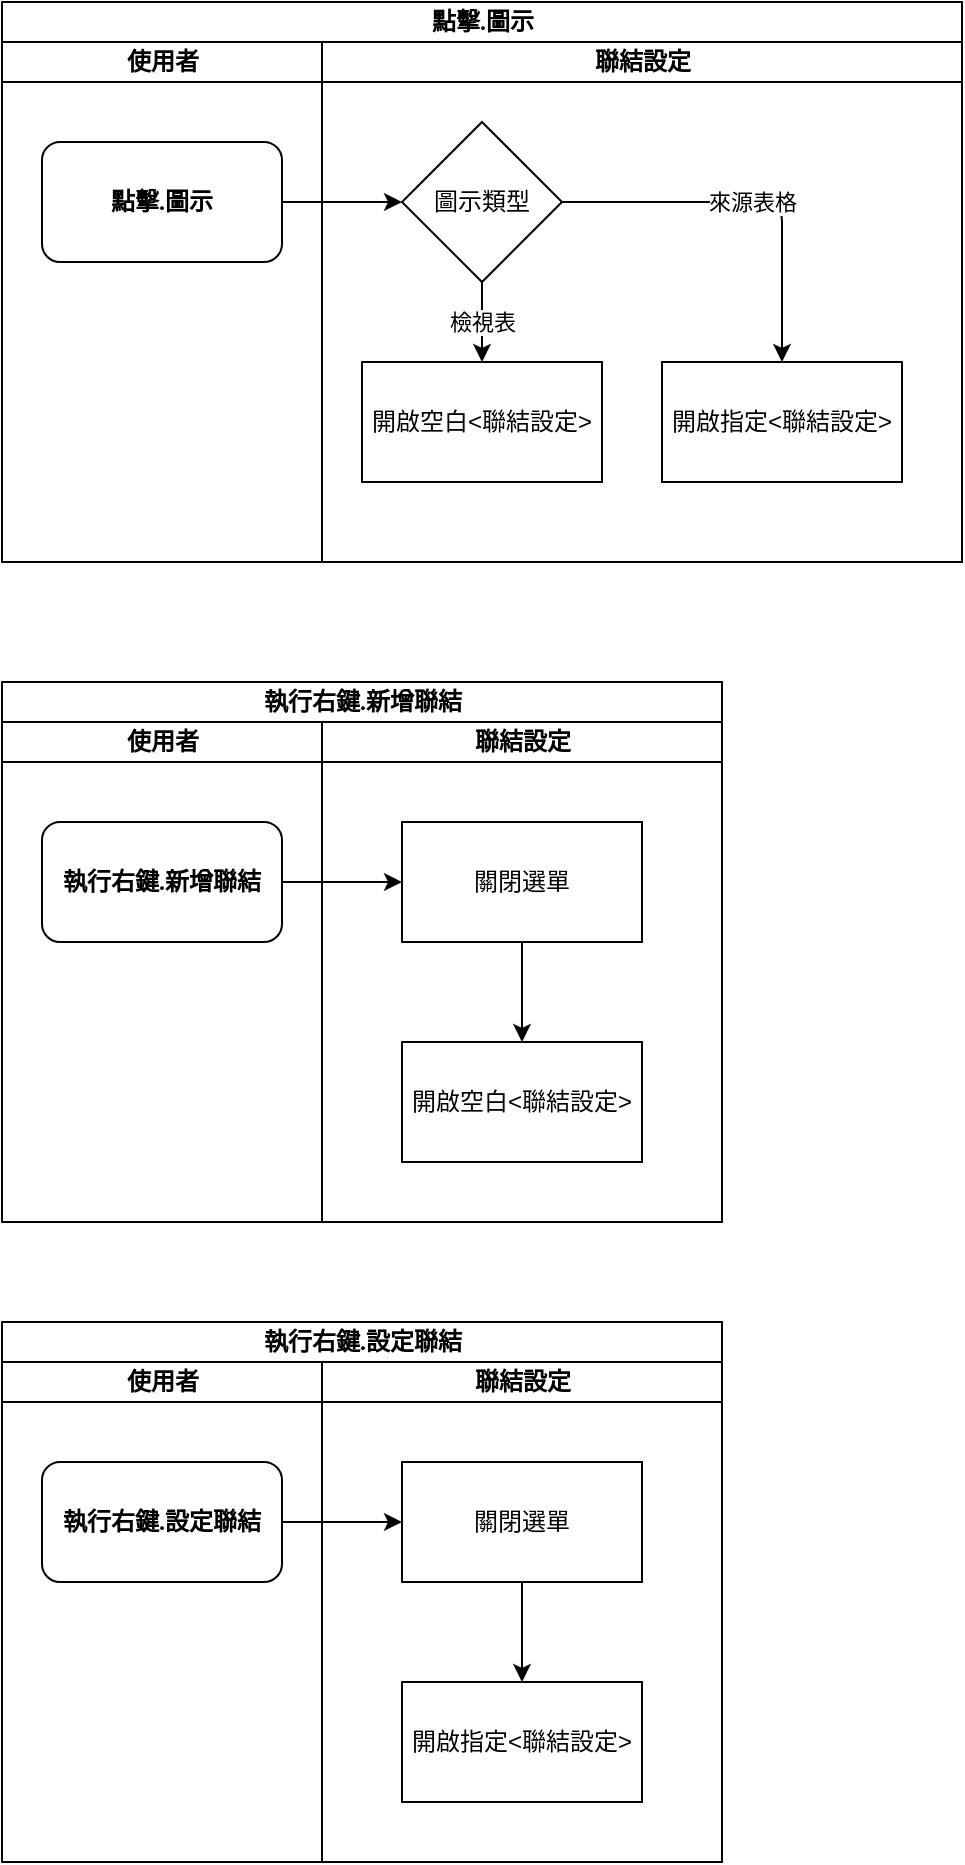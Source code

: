 <mxfile version="13.6.2" type="device" pages="7"><diagram id="0Od9VRsnrPdOckpINqIp" name="圖示單擊/右鍵.新增、設定聯結"><mxGraphModel dx="858" dy="1671" grid="0" gridSize="10" guides="1" tooltips="1" connect="1" arrows="1" fold="1" page="1" pageScale="1" pageWidth="827" pageHeight="1169" math="0" shadow="0"><root><mxCell id="0"/><mxCell id="1" parent="0"/><mxCell id="jg3UUECcIWxU6dNBFgk1-1" value="&lt;font style=&quot;font-size: 12px&quot;&gt;點擊.圖示&lt;/font&gt;" style="swimlane;html=1;childLayout=stackLayout;startSize=20;rounded=0;shadow=0;labelBackgroundColor=none;strokeWidth=1;fontFamily=Verdana;fontSize=8;align=center;" vertex="1" parent="1"><mxGeometry x="40" y="-1120" width="480" height="280" as="geometry"/></mxCell><mxCell id="jg3UUECcIWxU6dNBFgk1-2" value="使用者" style="swimlane;html=1;startSize=20;" vertex="1" parent="jg3UUECcIWxU6dNBFgk1-1"><mxGeometry y="20" width="160" height="260" as="geometry"/></mxCell><mxCell id="jg3UUECcIWxU6dNBFgk1-3" value="&lt;span style=&quot;font-family: &amp;#34;verdana&amp;#34; ; font-weight: 700&quot;&gt;點擊.圖示&lt;/span&gt;" style="rounded=1;whiteSpace=wrap;html=1;" vertex="1" parent="jg3UUECcIWxU6dNBFgk1-2"><mxGeometry x="20" y="50" width="120" height="60" as="geometry"/></mxCell><mxCell id="jg3UUECcIWxU6dNBFgk1-5" style="edgeStyle=orthogonalEdgeStyle;rounded=1;html=1;labelBackgroundColor=none;startArrow=none;startFill=0;startSize=5;endArrow=classicThin;endFill=1;endSize=5;jettySize=auto;orthogonalLoop=1;strokeWidth=1;fontFamily=Verdana;fontSize=8" edge="1" parent="jg3UUECcIWxU6dNBFgk1-1"><mxGeometry relative="1" as="geometry"><mxPoint x="440" y="290" as="sourcePoint"/></mxGeometry></mxCell><mxCell id="jg3UUECcIWxU6dNBFgk1-6" style="edgeStyle=orthogonalEdgeStyle;rounded=1;html=1;labelBackgroundColor=none;startArrow=none;startFill=0;startSize=5;endArrow=classicThin;endFill=1;endSize=5;jettySize=auto;orthogonalLoop=1;strokeWidth=1;fontFamily=Verdana;fontSize=8" edge="1" parent="jg3UUECcIWxU6dNBFgk1-1"><mxGeometry relative="1" as="geometry"><mxPoint x="600" y="690" as="sourcePoint"/></mxGeometry></mxCell><mxCell id="jg3UUECcIWxU6dNBFgk1-7" style="edgeStyle=orthogonalEdgeStyle;rounded=1;html=1;labelBackgroundColor=none;startArrow=none;startFill=0;startSize=5;endArrow=classicThin;endFill=1;endSize=5;jettySize=auto;orthogonalLoop=1;strokeWidth=1;fontFamily=Verdana;fontSize=8" edge="1" parent="jg3UUECcIWxU6dNBFgk1-1"><mxGeometry relative="1" as="geometry"><mxPoint x="770" y="690" as="sourcePoint"/></mxGeometry></mxCell><mxCell id="jg3UUECcIWxU6dNBFgk1-8" style="edgeStyle=orthogonalEdgeStyle;rounded=1;html=1;labelBackgroundColor=none;startArrow=none;startFill=0;startSize=5;endArrow=classicThin;endFill=1;endSize=5;jettySize=auto;orthogonalLoop=1;strokeWidth=1;fontFamily=Verdana;fontSize=8" edge="1" parent="jg3UUECcIWxU6dNBFgk1-1"><mxGeometry relative="1" as="geometry"><mxPoint x="610" y="450" as="sourcePoint"/></mxGeometry></mxCell><mxCell id="jg3UUECcIWxU6dNBFgk1-9" style="edgeStyle=orthogonalEdgeStyle;rounded=1;html=1;labelBackgroundColor=none;startArrow=none;startFill=0;startSize=5;endArrow=classicThin;endFill=1;endSize=5;jettySize=auto;orthogonalLoop=1;strokeWidth=1;fontFamily=Verdana;fontSize=8" edge="1" parent="jg3UUECcIWxU6dNBFgk1-1"><mxGeometry relative="1" as="geometry"><Array as="points"><mxPoint x="660" y="610"/><mxPoint x="660" y="550"/><mxPoint x="400" y="550"/></Array><mxPoint x="400" y="580" as="targetPoint"/></mxGeometry></mxCell><mxCell id="jg3UUECcIWxU6dNBFgk1-10" style="edgeStyle=orthogonalEdgeStyle;rounded=1;html=1;labelBackgroundColor=none;startArrow=none;startFill=0;startSize=5;endArrow=classicThin;endFill=1;endSize=5;jettySize=auto;orthogonalLoop=1;strokeColor=#000000;strokeWidth=1;fontFamily=Verdana;fontSize=8;fontColor=#000000;" edge="1" parent="jg3UUECcIWxU6dNBFgk1-1"><mxGeometry relative="1" as="geometry"><mxPoint x="610" y="610" as="targetPoint"/></mxGeometry></mxCell><mxCell id="jg3UUECcIWxU6dNBFgk1-11" style="edgeStyle=orthogonalEdgeStyle;rounded=1;html=1;labelBackgroundColor=none;startArrow=none;startFill=0;startSize=5;endArrow=classicThin;endFill=1;endSize=5;jettySize=auto;orthogonalLoop=1;strokeWidth=1;fontFamily=Verdana;fontSize=8" edge="1" parent="jg3UUECcIWxU6dNBFgk1-1"><mxGeometry relative="1" as="geometry"><mxPoint x="450" y="610" as="sourcePoint"/></mxGeometry></mxCell><mxCell id="jg3UUECcIWxU6dNBFgk1-12" value="" style="edgeStyle=orthogonalEdgeStyle;rounded=0;orthogonalLoop=1;jettySize=auto;html=1;entryX=0;entryY=0.5;entryDx=0;entryDy=0;" edge="1" parent="jg3UUECcIWxU6dNBFgk1-1" source="jg3UUECcIWxU6dNBFgk1-3" target="jg3UUECcIWxU6dNBFgk1-31"><mxGeometry relative="1" as="geometry"><mxPoint x="210" y="110" as="targetPoint"/></mxGeometry></mxCell><mxCell id="jg3UUECcIWxU6dNBFgk1-21" value="聯結設定" style="swimlane;html=1;startSize=20;" vertex="1" parent="jg3UUECcIWxU6dNBFgk1-1"><mxGeometry x="160" y="20" width="320" height="260" as="geometry"/></mxCell><mxCell id="jg3UUECcIWxU6dNBFgk1-31" value="圖示類型" style="rhombus;whiteSpace=wrap;html=1;" vertex="1" parent="jg3UUECcIWxU6dNBFgk1-21"><mxGeometry x="40" y="40" width="80" height="80" as="geometry"/></mxCell><mxCell id="jg3UUECcIWxU6dNBFgk1-22" value="開啟空白&amp;lt;聯結設定&amp;gt;" style="rounded=1;whiteSpace=wrap;html=1;arcSize=0;" vertex="1" parent="jg3UUECcIWxU6dNBFgk1-21"><mxGeometry x="20" y="160" width="120" height="60" as="geometry"/></mxCell><mxCell id="jg3UUECcIWxU6dNBFgk1-35" value="開啟指定&amp;lt;聯結設定&amp;gt;" style="rounded=1;whiteSpace=wrap;html=1;arcSize=0;" vertex="1" parent="jg3UUECcIWxU6dNBFgk1-21"><mxGeometry x="170" y="160" width="120" height="60" as="geometry"/></mxCell><mxCell id="jg3UUECcIWxU6dNBFgk1-36" value="檢視表" style="endArrow=classic;html=1;exitX=0.5;exitY=1;exitDx=0;exitDy=0;entryX=0.5;entryY=0;entryDx=0;entryDy=0;" edge="1" parent="jg3UUECcIWxU6dNBFgk1-21" source="jg3UUECcIWxU6dNBFgk1-31" target="jg3UUECcIWxU6dNBFgk1-22"><mxGeometry width="50" height="50" relative="1" as="geometry"><mxPoint x="190" y="190" as="sourcePoint"/><mxPoint x="240" y="140" as="targetPoint"/></mxGeometry></mxCell><mxCell id="jg3UUECcIWxU6dNBFgk1-37" value="來源表格" style="endArrow=classic;html=1;exitX=1;exitY=0.5;exitDx=0;exitDy=0;entryX=0.5;entryY=0;entryDx=0;entryDy=0;" edge="1" parent="jg3UUECcIWxU6dNBFgk1-21" source="jg3UUECcIWxU6dNBFgk1-31" target="jg3UUECcIWxU6dNBFgk1-35"><mxGeometry width="50" height="50" relative="1" as="geometry"><mxPoint x="190" y="190" as="sourcePoint"/><mxPoint x="240" y="140" as="targetPoint"/><Array as="points"><mxPoint x="230" y="80"/></Array></mxGeometry></mxCell><mxCell id="jNXI8pjRUML1gZKYFiIB-18" value="&lt;span style=&quot;font-size: 12px&quot;&gt;執行右鍵.設定聯結&lt;/span&gt;" style="swimlane;html=1;childLayout=stackLayout;startSize=20;rounded=0;shadow=0;labelBackgroundColor=none;strokeWidth=1;fontFamily=Verdana;fontSize=8;align=center;" vertex="1" parent="1"><mxGeometry x="40" y="-460" width="360" height="270" as="geometry"/></mxCell><mxCell id="jNXI8pjRUML1gZKYFiIB-19" value="使用者" style="swimlane;html=1;startSize=20;" vertex="1" parent="jNXI8pjRUML1gZKYFiIB-18"><mxGeometry y="20" width="160" height="250" as="geometry"/></mxCell><mxCell id="jNXI8pjRUML1gZKYFiIB-20" value="&lt;span style=&quot;font-family: &amp;#34;verdana&amp;#34; ; font-weight: 700&quot;&gt;執行右鍵.設定聯結&lt;/span&gt;" style="rounded=1;whiteSpace=wrap;html=1;" vertex="1" parent="jNXI8pjRUML1gZKYFiIB-19"><mxGeometry x="20" y="50" width="120" height="60" as="geometry"/></mxCell><mxCell id="jNXI8pjRUML1gZKYFiIB-21" style="edgeStyle=orthogonalEdgeStyle;rounded=1;html=1;labelBackgroundColor=none;startArrow=none;startFill=0;startSize=5;endArrow=classicThin;endFill=1;endSize=5;jettySize=auto;orthogonalLoop=1;strokeWidth=1;fontFamily=Verdana;fontSize=8" edge="1" parent="jNXI8pjRUML1gZKYFiIB-18"><mxGeometry relative="1" as="geometry"><mxPoint x="440" y="290" as="sourcePoint"/></mxGeometry></mxCell><mxCell id="jNXI8pjRUML1gZKYFiIB-22" style="edgeStyle=orthogonalEdgeStyle;rounded=1;html=1;labelBackgroundColor=none;startArrow=none;startFill=0;startSize=5;endArrow=classicThin;endFill=1;endSize=5;jettySize=auto;orthogonalLoop=1;strokeWidth=1;fontFamily=Verdana;fontSize=8" edge="1" parent="jNXI8pjRUML1gZKYFiIB-18"><mxGeometry relative="1" as="geometry"><mxPoint x="600" y="690" as="sourcePoint"/></mxGeometry></mxCell><mxCell id="jNXI8pjRUML1gZKYFiIB-23" style="edgeStyle=orthogonalEdgeStyle;rounded=1;html=1;labelBackgroundColor=none;startArrow=none;startFill=0;startSize=5;endArrow=classicThin;endFill=1;endSize=5;jettySize=auto;orthogonalLoop=1;strokeWidth=1;fontFamily=Verdana;fontSize=8" edge="1" parent="jNXI8pjRUML1gZKYFiIB-18"><mxGeometry relative="1" as="geometry"><mxPoint x="770" y="690" as="sourcePoint"/></mxGeometry></mxCell><mxCell id="jNXI8pjRUML1gZKYFiIB-24" style="edgeStyle=orthogonalEdgeStyle;rounded=1;html=1;labelBackgroundColor=none;startArrow=none;startFill=0;startSize=5;endArrow=classicThin;endFill=1;endSize=5;jettySize=auto;orthogonalLoop=1;strokeWidth=1;fontFamily=Verdana;fontSize=8" edge="1" parent="jNXI8pjRUML1gZKYFiIB-18"><mxGeometry relative="1" as="geometry"><mxPoint x="610" y="450" as="sourcePoint"/></mxGeometry></mxCell><mxCell id="jNXI8pjRUML1gZKYFiIB-25" style="edgeStyle=orthogonalEdgeStyle;rounded=1;html=1;labelBackgroundColor=none;startArrow=none;startFill=0;startSize=5;endArrow=classicThin;endFill=1;endSize=5;jettySize=auto;orthogonalLoop=1;strokeWidth=1;fontFamily=Verdana;fontSize=8" edge="1" parent="jNXI8pjRUML1gZKYFiIB-18"><mxGeometry relative="1" as="geometry"><Array as="points"><mxPoint x="660" y="610"/><mxPoint x="660" y="550"/><mxPoint x="400" y="550"/></Array><mxPoint x="400" y="580" as="targetPoint"/></mxGeometry></mxCell><mxCell id="jNXI8pjRUML1gZKYFiIB-26" style="edgeStyle=orthogonalEdgeStyle;rounded=1;html=1;labelBackgroundColor=none;startArrow=none;startFill=0;startSize=5;endArrow=classicThin;endFill=1;endSize=5;jettySize=auto;orthogonalLoop=1;strokeColor=#000000;strokeWidth=1;fontFamily=Verdana;fontSize=8;fontColor=#000000;" edge="1" parent="jNXI8pjRUML1gZKYFiIB-18"><mxGeometry relative="1" as="geometry"><mxPoint x="610" y="610" as="targetPoint"/></mxGeometry></mxCell><mxCell id="jNXI8pjRUML1gZKYFiIB-27" style="edgeStyle=orthogonalEdgeStyle;rounded=1;html=1;labelBackgroundColor=none;startArrow=none;startFill=0;startSize=5;endArrow=classicThin;endFill=1;endSize=5;jettySize=auto;orthogonalLoop=1;strokeWidth=1;fontFamily=Verdana;fontSize=8" edge="1" parent="jNXI8pjRUML1gZKYFiIB-18"><mxGeometry relative="1" as="geometry"><mxPoint x="450" y="610" as="sourcePoint"/></mxGeometry></mxCell><mxCell id="jNXI8pjRUML1gZKYFiIB-28" value="" style="edgeStyle=orthogonalEdgeStyle;rounded=0;orthogonalLoop=1;jettySize=auto;html=1;entryX=0;entryY=0.5;entryDx=0;entryDy=0;" edge="1" parent="jNXI8pjRUML1gZKYFiIB-18" source="jNXI8pjRUML1gZKYFiIB-20" target="jNXI8pjRUML1gZKYFiIB-30"><mxGeometry relative="1" as="geometry"><mxPoint x="200" y="100" as="targetPoint"/></mxGeometry></mxCell><mxCell id="jNXI8pjRUML1gZKYFiIB-29" value="聯結設定" style="swimlane;html=1;startSize=20;" vertex="1" parent="jNXI8pjRUML1gZKYFiIB-18"><mxGeometry x="160" y="20" width="200" height="250" as="geometry"/></mxCell><mxCell id="jNXI8pjRUML1gZKYFiIB-30" value="關閉選單" style="rounded=1;whiteSpace=wrap;html=1;arcSize=0;" vertex="1" parent="jNXI8pjRUML1gZKYFiIB-29"><mxGeometry x="40" y="50" width="120" height="60" as="geometry"/></mxCell><mxCell id="I4xKR77eDIuo79VO0isM-4" value="" style="endArrow=classic;html=1;exitX=0.5;exitY=1;exitDx=0;exitDy=0;entryX=0.5;entryY=0;entryDx=0;entryDy=0;" edge="1" parent="jNXI8pjRUML1gZKYFiIB-29" source="jNXI8pjRUML1gZKYFiIB-30" target="I4xKR77eDIuo79VO0isM-3"><mxGeometry width="50" height="50" relative="1" as="geometry"><mxPoint x="190" y="210" as="sourcePoint"/><mxPoint x="240" y="160" as="targetPoint"/></mxGeometry></mxCell><mxCell id="I4xKR77eDIuo79VO0isM-3" value="開啟指定&amp;lt;聯結設定&amp;gt;" style="rounded=1;whiteSpace=wrap;html=1;arcSize=0;" vertex="1" parent="jNXI8pjRUML1gZKYFiIB-29"><mxGeometry x="40" y="160" width="120" height="60" as="geometry"/></mxCell><mxCell id="jNXI8pjRUML1gZKYFiIB-1" value="&lt;span style=&quot;font-size: 12px&quot;&gt;執行右鍵.新增聯結&lt;/span&gt;" style="swimlane;html=1;childLayout=stackLayout;startSize=20;rounded=0;shadow=0;labelBackgroundColor=none;strokeWidth=1;fontFamily=Verdana;fontSize=8;align=center;" vertex="1" parent="1"><mxGeometry x="40" y="-780" width="360" height="270" as="geometry"/></mxCell><mxCell id="jNXI8pjRUML1gZKYFiIB-2" value="使用者" style="swimlane;html=1;startSize=20;" vertex="1" parent="jNXI8pjRUML1gZKYFiIB-1"><mxGeometry y="20" width="160" height="250" as="geometry"/></mxCell><mxCell id="jNXI8pjRUML1gZKYFiIB-3" value="&lt;span style=&quot;font-family: &amp;#34;verdana&amp;#34; ; font-weight: 700&quot;&gt;執行右鍵.新增聯結&lt;/span&gt;" style="rounded=1;whiteSpace=wrap;html=1;" vertex="1" parent="jNXI8pjRUML1gZKYFiIB-2"><mxGeometry x="20" y="50" width="120" height="60" as="geometry"/></mxCell><mxCell id="jNXI8pjRUML1gZKYFiIB-4" style="edgeStyle=orthogonalEdgeStyle;rounded=1;html=1;labelBackgroundColor=none;startArrow=none;startFill=0;startSize=5;endArrow=classicThin;endFill=1;endSize=5;jettySize=auto;orthogonalLoop=1;strokeWidth=1;fontFamily=Verdana;fontSize=8" edge="1" parent="jNXI8pjRUML1gZKYFiIB-1"><mxGeometry relative="1" as="geometry"><mxPoint x="440" y="290" as="sourcePoint"/></mxGeometry></mxCell><mxCell id="jNXI8pjRUML1gZKYFiIB-5" style="edgeStyle=orthogonalEdgeStyle;rounded=1;html=1;labelBackgroundColor=none;startArrow=none;startFill=0;startSize=5;endArrow=classicThin;endFill=1;endSize=5;jettySize=auto;orthogonalLoop=1;strokeWidth=1;fontFamily=Verdana;fontSize=8" edge="1" parent="jNXI8pjRUML1gZKYFiIB-1"><mxGeometry relative="1" as="geometry"><mxPoint x="600" y="690" as="sourcePoint"/></mxGeometry></mxCell><mxCell id="jNXI8pjRUML1gZKYFiIB-6" style="edgeStyle=orthogonalEdgeStyle;rounded=1;html=1;labelBackgroundColor=none;startArrow=none;startFill=0;startSize=5;endArrow=classicThin;endFill=1;endSize=5;jettySize=auto;orthogonalLoop=1;strokeWidth=1;fontFamily=Verdana;fontSize=8" edge="1" parent="jNXI8pjRUML1gZKYFiIB-1"><mxGeometry relative="1" as="geometry"><mxPoint x="770" y="690" as="sourcePoint"/></mxGeometry></mxCell><mxCell id="jNXI8pjRUML1gZKYFiIB-7" style="edgeStyle=orthogonalEdgeStyle;rounded=1;html=1;labelBackgroundColor=none;startArrow=none;startFill=0;startSize=5;endArrow=classicThin;endFill=1;endSize=5;jettySize=auto;orthogonalLoop=1;strokeWidth=1;fontFamily=Verdana;fontSize=8" edge="1" parent="jNXI8pjRUML1gZKYFiIB-1"><mxGeometry relative="1" as="geometry"><mxPoint x="610" y="450" as="sourcePoint"/></mxGeometry></mxCell><mxCell id="jNXI8pjRUML1gZKYFiIB-8" style="edgeStyle=orthogonalEdgeStyle;rounded=1;html=1;labelBackgroundColor=none;startArrow=none;startFill=0;startSize=5;endArrow=classicThin;endFill=1;endSize=5;jettySize=auto;orthogonalLoop=1;strokeWidth=1;fontFamily=Verdana;fontSize=8" edge="1" parent="jNXI8pjRUML1gZKYFiIB-1"><mxGeometry relative="1" as="geometry"><Array as="points"><mxPoint x="660" y="610"/><mxPoint x="660" y="550"/><mxPoint x="400" y="550"/></Array><mxPoint x="400" y="580" as="targetPoint"/></mxGeometry></mxCell><mxCell id="jNXI8pjRUML1gZKYFiIB-9" style="edgeStyle=orthogonalEdgeStyle;rounded=1;html=1;labelBackgroundColor=none;startArrow=none;startFill=0;startSize=5;endArrow=classicThin;endFill=1;endSize=5;jettySize=auto;orthogonalLoop=1;strokeColor=#000000;strokeWidth=1;fontFamily=Verdana;fontSize=8;fontColor=#000000;" edge="1" parent="jNXI8pjRUML1gZKYFiIB-1"><mxGeometry relative="1" as="geometry"><mxPoint x="610" y="610" as="targetPoint"/></mxGeometry></mxCell><mxCell id="jNXI8pjRUML1gZKYFiIB-10" style="edgeStyle=orthogonalEdgeStyle;rounded=1;html=1;labelBackgroundColor=none;startArrow=none;startFill=0;startSize=5;endArrow=classicThin;endFill=1;endSize=5;jettySize=auto;orthogonalLoop=1;strokeWidth=1;fontFamily=Verdana;fontSize=8" edge="1" parent="jNXI8pjRUML1gZKYFiIB-1"><mxGeometry relative="1" as="geometry"><mxPoint x="450" y="610" as="sourcePoint"/></mxGeometry></mxCell><mxCell id="jNXI8pjRUML1gZKYFiIB-11" value="" style="edgeStyle=orthogonalEdgeStyle;rounded=0;orthogonalLoop=1;jettySize=auto;html=1;entryX=0;entryY=0.5;entryDx=0;entryDy=0;" edge="1" parent="jNXI8pjRUML1gZKYFiIB-1" source="jNXI8pjRUML1gZKYFiIB-3" target="jNXI8pjRUML1gZKYFiIB-14"><mxGeometry relative="1" as="geometry"><mxPoint x="200" y="100" as="targetPoint"/></mxGeometry></mxCell><mxCell id="jNXI8pjRUML1gZKYFiIB-12" value="聯結設定" style="swimlane;html=1;startSize=20;" vertex="1" parent="jNXI8pjRUML1gZKYFiIB-1"><mxGeometry x="160" y="20" width="200" height="250" as="geometry"/></mxCell><mxCell id="I4xKR77eDIuo79VO0isM-1" value="開啟空白&amp;lt;聯結設定&amp;gt;" style="rounded=1;whiteSpace=wrap;html=1;arcSize=0;" vertex="1" parent="jNXI8pjRUML1gZKYFiIB-12"><mxGeometry x="40" y="160" width="120" height="60" as="geometry"/></mxCell><mxCell id="jNXI8pjRUML1gZKYFiIB-14" value="關閉選單" style="rounded=1;whiteSpace=wrap;html=1;arcSize=0;" vertex="1" parent="jNXI8pjRUML1gZKYFiIB-12"><mxGeometry x="40" y="50" width="120" height="60" as="geometry"/></mxCell><mxCell id="I4xKR77eDIuo79VO0isM-2" value="" style="endArrow=classic;html=1;exitX=0.5;exitY=1;exitDx=0;exitDy=0;entryX=0.5;entryY=0;entryDx=0;entryDy=0;" edge="1" parent="jNXI8pjRUML1gZKYFiIB-12" source="jNXI8pjRUML1gZKYFiIB-14" target="I4xKR77eDIuo79VO0isM-1"><mxGeometry width="50" height="50" relative="1" as="geometry"><mxPoint x="190" y="160" as="sourcePoint"/><mxPoint x="240" y="110" as="targetPoint"/></mxGeometry></mxCell></root></mxGraphModel></diagram><diagram id="l2wJQIs_2aXOqSwHDP8j" name="檢視表雙擊"><mxGraphModel dx="858" dy="1671" grid="0" gridSize="10" guides="1" tooltips="1" connect="1" arrows="1" fold="1" page="1" pageScale="1" pageWidth="827" pageHeight="1169" math="0" shadow="0"><root><mxCell id="X0l9Zf4sxoBw1R3BQnkx-0"/><mxCell id="X0l9Zf4sxoBw1R3BQnkx-1" parent="X0l9Zf4sxoBw1R3BQnkx-0"/><mxCell id="S-COgIxkKt8NWPDo0Yvf-0" value="&lt;span style=&quot;font-size: 12px&quot;&gt;雙擊.檢視表名稱&lt;/span&gt;" style="swimlane;html=1;childLayout=stackLayout;startSize=20;rounded=0;shadow=0;labelBackgroundColor=none;strokeWidth=1;fontFamily=Verdana;fontSize=8;align=center;" vertex="1" parent="X0l9Zf4sxoBw1R3BQnkx-1"><mxGeometry x="54" y="-1120" width="360" height="170" as="geometry"/></mxCell><mxCell id="S-COgIxkKt8NWPDo0Yvf-1" value="使用者" style="swimlane;html=1;startSize=20;" vertex="1" parent="S-COgIxkKt8NWPDo0Yvf-0"><mxGeometry y="20" width="160" height="150" as="geometry"/></mxCell><mxCell id="S-COgIxkKt8NWPDo0Yvf-2" value="&lt;span style=&quot;font-family: &amp;#34;verdana&amp;#34; ; font-weight: 700&quot;&gt;雙擊.檢視表名稱&lt;/span&gt;" style="rounded=1;whiteSpace=wrap;html=1;" vertex="1" parent="S-COgIxkKt8NWPDo0Yvf-1"><mxGeometry x="20" y="50" width="120" height="60" as="geometry"/></mxCell><mxCell id="S-COgIxkKt8NWPDo0Yvf-3" style="edgeStyle=orthogonalEdgeStyle;rounded=1;html=1;labelBackgroundColor=none;startArrow=none;startFill=0;startSize=5;endArrow=classicThin;endFill=1;endSize=5;jettySize=auto;orthogonalLoop=1;strokeWidth=1;fontFamily=Verdana;fontSize=8" edge="1" parent="S-COgIxkKt8NWPDo0Yvf-0"><mxGeometry relative="1" as="geometry"><mxPoint x="440" y="290" as="sourcePoint"/></mxGeometry></mxCell><mxCell id="S-COgIxkKt8NWPDo0Yvf-4" style="edgeStyle=orthogonalEdgeStyle;rounded=1;html=1;labelBackgroundColor=none;startArrow=none;startFill=0;startSize=5;endArrow=classicThin;endFill=1;endSize=5;jettySize=auto;orthogonalLoop=1;strokeWidth=1;fontFamily=Verdana;fontSize=8" edge="1" parent="S-COgIxkKt8NWPDo0Yvf-0"><mxGeometry relative="1" as="geometry"><mxPoint x="600" y="690" as="sourcePoint"/></mxGeometry></mxCell><mxCell id="S-COgIxkKt8NWPDo0Yvf-5" style="edgeStyle=orthogonalEdgeStyle;rounded=1;html=1;labelBackgroundColor=none;startArrow=none;startFill=0;startSize=5;endArrow=classicThin;endFill=1;endSize=5;jettySize=auto;orthogonalLoop=1;strokeWidth=1;fontFamily=Verdana;fontSize=8" edge="1" parent="S-COgIxkKt8NWPDo0Yvf-0"><mxGeometry relative="1" as="geometry"><mxPoint x="770" y="690" as="sourcePoint"/></mxGeometry></mxCell><mxCell id="S-COgIxkKt8NWPDo0Yvf-6" style="edgeStyle=orthogonalEdgeStyle;rounded=1;html=1;labelBackgroundColor=none;startArrow=none;startFill=0;startSize=5;endArrow=classicThin;endFill=1;endSize=5;jettySize=auto;orthogonalLoop=1;strokeWidth=1;fontFamily=Verdana;fontSize=8" edge="1" parent="S-COgIxkKt8NWPDo0Yvf-0"><mxGeometry relative="1" as="geometry"><mxPoint x="610" y="450" as="sourcePoint"/></mxGeometry></mxCell><mxCell id="S-COgIxkKt8NWPDo0Yvf-7" style="edgeStyle=orthogonalEdgeStyle;rounded=1;html=1;labelBackgroundColor=none;startArrow=none;startFill=0;startSize=5;endArrow=classicThin;endFill=1;endSize=5;jettySize=auto;orthogonalLoop=1;strokeWidth=1;fontFamily=Verdana;fontSize=8" edge="1" parent="S-COgIxkKt8NWPDo0Yvf-0"><mxGeometry relative="1" as="geometry"><Array as="points"><mxPoint x="660" y="610"/><mxPoint x="660" y="550"/><mxPoint x="400" y="550"/></Array><mxPoint x="400" y="580" as="targetPoint"/></mxGeometry></mxCell><mxCell id="S-COgIxkKt8NWPDo0Yvf-8" style="edgeStyle=orthogonalEdgeStyle;rounded=1;html=1;labelBackgroundColor=none;startArrow=none;startFill=0;startSize=5;endArrow=classicThin;endFill=1;endSize=5;jettySize=auto;orthogonalLoop=1;strokeColor=#000000;strokeWidth=1;fontFamily=Verdana;fontSize=8;fontColor=#000000;" edge="1" parent="S-COgIxkKt8NWPDo0Yvf-0"><mxGeometry relative="1" as="geometry"><mxPoint x="610" y="610" as="targetPoint"/></mxGeometry></mxCell><mxCell id="S-COgIxkKt8NWPDo0Yvf-9" style="edgeStyle=orthogonalEdgeStyle;rounded=1;html=1;labelBackgroundColor=none;startArrow=none;startFill=0;startSize=5;endArrow=classicThin;endFill=1;endSize=5;jettySize=auto;orthogonalLoop=1;strokeWidth=1;fontFamily=Verdana;fontSize=8" edge="1" parent="S-COgIxkKt8NWPDo0Yvf-0"><mxGeometry relative="1" as="geometry"><mxPoint x="450" y="610" as="sourcePoint"/></mxGeometry></mxCell><mxCell id="S-COgIxkKt8NWPDo0Yvf-10" value="" style="edgeStyle=orthogonalEdgeStyle;rounded=0;orthogonalLoop=1;jettySize=auto;html=1;entryX=0;entryY=0.5;entryDx=0;entryDy=0;" edge="1" parent="S-COgIxkKt8NWPDo0Yvf-0" source="S-COgIxkKt8NWPDo0Yvf-2" target="S-COgIxkKt8NWPDo0Yvf-12"><mxGeometry relative="1" as="geometry"><mxPoint x="200" y="100" as="targetPoint"/></mxGeometry></mxCell><mxCell id="S-COgIxkKt8NWPDo0Yvf-11" value="結構展開清單" style="swimlane;html=1;startSize=20;" vertex="1" parent="S-COgIxkKt8NWPDo0Yvf-0"><mxGeometry x="160" y="20" width="200" height="150" as="geometry"/></mxCell><mxCell id="S-COgIxkKt8NWPDo0Yvf-12" value="重新載入結構展開清單" style="rounded=1;whiteSpace=wrap;html=1;arcSize=0;" vertex="1" parent="S-COgIxkKt8NWPDo0Yvf-11"><mxGeometry x="40" y="50" width="120" height="60" as="geometry"/></mxCell></root></mxGraphModel></diagram><diagram id="8-B_7f3HVksp-oYvY1y0" name="來源表格單擊"><mxGraphModel dx="858" dy="1671" grid="0" gridSize="10" guides="1" tooltips="1" connect="1" arrows="1" fold="1" page="1" pageScale="1" pageWidth="827" pageHeight="1169" math="0" shadow="0"><root><mxCell id="1l8CHs1poedC5gEYTUMl-0"/><mxCell id="1l8CHs1poedC5gEYTUMl-1" parent="1l8CHs1poedC5gEYTUMl-0"/><mxCell id="0zKAA_7Ya2i-AA7ZvSAW-0" value="&lt;span style=&quot;font-size: 12px&quot;&gt;點擊.來源表格名稱&lt;/span&gt;" style="swimlane;html=1;childLayout=stackLayout;startSize=20;rounded=0;shadow=0;labelBackgroundColor=none;strokeWidth=1;fontFamily=Verdana;fontSize=8;align=center;" vertex="1" parent="1l8CHs1poedC5gEYTUMl-1"><mxGeometry x="40" y="-1130" width="360" height="240" as="geometry"/></mxCell><mxCell id="0zKAA_7Ya2i-AA7ZvSAW-1" value="使用者" style="swimlane;html=1;startSize=20;" vertex="1" parent="0zKAA_7Ya2i-AA7ZvSAW-0"><mxGeometry y="20" width="160" height="220" as="geometry"/></mxCell><mxCell id="0zKAA_7Ya2i-AA7ZvSAW-2" value="&lt;span style=&quot;font-family: &amp;#34;verdana&amp;#34; ; font-weight: 700&quot;&gt;點擊.來源表格名稱&lt;/span&gt;" style="rounded=1;whiteSpace=wrap;html=1;" vertex="1" parent="0zKAA_7Ya2i-AA7ZvSAW-1"><mxGeometry x="20" y="50" width="120" height="60" as="geometry"/></mxCell><mxCell id="0zKAA_7Ya2i-AA7ZvSAW-3" style="edgeStyle=orthogonalEdgeStyle;rounded=1;html=1;labelBackgroundColor=none;startArrow=none;startFill=0;startSize=5;endArrow=classicThin;endFill=1;endSize=5;jettySize=auto;orthogonalLoop=1;strokeWidth=1;fontFamily=Verdana;fontSize=8" edge="1" parent="0zKAA_7Ya2i-AA7ZvSAW-0"><mxGeometry relative="1" as="geometry"><mxPoint x="440" y="290" as="sourcePoint"/></mxGeometry></mxCell><mxCell id="0zKAA_7Ya2i-AA7ZvSAW-4" style="edgeStyle=orthogonalEdgeStyle;rounded=1;html=1;labelBackgroundColor=none;startArrow=none;startFill=0;startSize=5;endArrow=classicThin;endFill=1;endSize=5;jettySize=auto;orthogonalLoop=1;strokeWidth=1;fontFamily=Verdana;fontSize=8" edge="1" parent="0zKAA_7Ya2i-AA7ZvSAW-0"><mxGeometry relative="1" as="geometry"><mxPoint x="600" y="690" as="sourcePoint"/></mxGeometry></mxCell><mxCell id="0zKAA_7Ya2i-AA7ZvSAW-5" style="edgeStyle=orthogonalEdgeStyle;rounded=1;html=1;labelBackgroundColor=none;startArrow=none;startFill=0;startSize=5;endArrow=classicThin;endFill=1;endSize=5;jettySize=auto;orthogonalLoop=1;strokeWidth=1;fontFamily=Verdana;fontSize=8" edge="1" parent="0zKAA_7Ya2i-AA7ZvSAW-0"><mxGeometry relative="1" as="geometry"><mxPoint x="770" y="690" as="sourcePoint"/></mxGeometry></mxCell><mxCell id="0zKAA_7Ya2i-AA7ZvSAW-6" style="edgeStyle=orthogonalEdgeStyle;rounded=1;html=1;labelBackgroundColor=none;startArrow=none;startFill=0;startSize=5;endArrow=classicThin;endFill=1;endSize=5;jettySize=auto;orthogonalLoop=1;strokeWidth=1;fontFamily=Verdana;fontSize=8" edge="1" parent="0zKAA_7Ya2i-AA7ZvSAW-0"><mxGeometry relative="1" as="geometry"><mxPoint x="610" y="450" as="sourcePoint"/></mxGeometry></mxCell><mxCell id="0zKAA_7Ya2i-AA7ZvSAW-7" style="edgeStyle=orthogonalEdgeStyle;rounded=1;html=1;labelBackgroundColor=none;startArrow=none;startFill=0;startSize=5;endArrow=classicThin;endFill=1;endSize=5;jettySize=auto;orthogonalLoop=1;strokeWidth=1;fontFamily=Verdana;fontSize=8" edge="1" parent="0zKAA_7Ya2i-AA7ZvSAW-0"><mxGeometry relative="1" as="geometry"><Array as="points"><mxPoint x="660" y="610"/><mxPoint x="660" y="550"/><mxPoint x="400" y="550"/></Array><mxPoint x="400" y="580" as="targetPoint"/></mxGeometry></mxCell><mxCell id="0zKAA_7Ya2i-AA7ZvSAW-8" style="edgeStyle=orthogonalEdgeStyle;rounded=1;html=1;labelBackgroundColor=none;startArrow=none;startFill=0;startSize=5;endArrow=classicThin;endFill=1;endSize=5;jettySize=auto;orthogonalLoop=1;strokeColor=#000000;strokeWidth=1;fontFamily=Verdana;fontSize=8;fontColor=#000000;" edge="1" parent="0zKAA_7Ya2i-AA7ZvSAW-0"><mxGeometry relative="1" as="geometry"><mxPoint x="610" y="610" as="targetPoint"/></mxGeometry></mxCell><mxCell id="0zKAA_7Ya2i-AA7ZvSAW-9" style="edgeStyle=orthogonalEdgeStyle;rounded=1;html=1;labelBackgroundColor=none;startArrow=none;startFill=0;startSize=5;endArrow=classicThin;endFill=1;endSize=5;jettySize=auto;orthogonalLoop=1;strokeWidth=1;fontFamily=Verdana;fontSize=8" edge="1" parent="0zKAA_7Ya2i-AA7ZvSAW-0"><mxGeometry relative="1" as="geometry"><mxPoint x="450" y="610" as="sourcePoint"/></mxGeometry></mxCell><mxCell id="0zKAA_7Ya2i-AA7ZvSAW-10" value="" style="edgeStyle=orthogonalEdgeStyle;rounded=0;orthogonalLoop=1;jettySize=auto;html=1;entryX=0;entryY=0.5;entryDx=0;entryDy=0;" edge="1" parent="0zKAA_7Ya2i-AA7ZvSAW-0" source="0zKAA_7Ya2i-AA7ZvSAW-2" target="0zKAA_7Ya2i-AA7ZvSAW-12"><mxGeometry relative="1" as="geometry"><mxPoint x="200" y="100" as="targetPoint"/></mxGeometry></mxCell><mxCell id="0zKAA_7Ya2i-AA7ZvSAW-11" value="結構設定" style="swimlane;html=1;startSize=20;" vertex="1" parent="0zKAA_7Ya2i-AA7ZvSAW-0"><mxGeometry x="160" y="20" width="200" height="220" as="geometry"/></mxCell><mxCell id="0zKAA_7Ya2i-AA7ZvSAW-12" value="顯示指定表格的聯結設定內容" style="rounded=1;whiteSpace=wrap;html=1;arcSize=0;" vertex="1" parent="0zKAA_7Ya2i-AA7ZvSAW-11"><mxGeometry x="40" y="50" width="120" height="60" as="geometry"/></mxCell><mxCell id="0zKAA_7Ya2i-AA7ZvSAW-13" value="顯示指定表格的過濾條件內容" style="rounded=1;whiteSpace=wrap;html=1;arcSize=0;" vertex="1" parent="0zKAA_7Ya2i-AA7ZvSAW-11"><mxGeometry x="40" y="130" width="120" height="60" as="geometry"/></mxCell><mxCell id="0zKAA_7Ya2i-AA7ZvSAW-14" value="" style="endArrow=classic;html=1;exitX=0.5;exitY=1;exitDx=0;exitDy=0;entryX=0;entryY=0.5;entryDx=0;entryDy=0;" edge="1" parent="0zKAA_7Ya2i-AA7ZvSAW-0" source="0zKAA_7Ya2i-AA7ZvSAW-2" target="0zKAA_7Ya2i-AA7ZvSAW-13"><mxGeometry width="50" height="50" relative="1" as="geometry"><mxPoint x="350" y="100" as="sourcePoint"/><mxPoint x="400" y="50" as="targetPoint"/><Array as="points"><mxPoint x="80" y="180"/></Array></mxGeometry></mxCell></root></mxGraphModel></diagram><diagram id="2p5ZAdVHtr5PBsEUiXzt" name="右鍵.刪除聯結"><mxGraphModel dx="858" dy="502" grid="0" gridSize="10" guides="1" tooltips="1" connect="1" arrows="1" fold="1" page="1" pageScale="1" pageWidth="827" pageHeight="1169" math="0" shadow="0"><root><mxCell id="ZxPDy0wrRP_rJzS9ut4m-0"/><mxCell id="ZxPDy0wrRP_rJzS9ut4m-1" parent="ZxPDy0wrRP_rJzS9ut4m-0"/><mxCell id="2EI0nwkOsAP8mGQBJjqs-17" value="&lt;span style=&quot;font-size: 12px ; font-weight: 400&quot;&gt;點擊右鍵.刪除聯結&lt;/span&gt;" style="swimlane;html=1;childLayout=stackLayout;startSize=20;rounded=0;shadow=0;labelBackgroundColor=none;strokeWidth=1;fontFamily=Verdana;fontSize=8;align=center;" vertex="1" parent="ZxPDy0wrRP_rJzS9ut4m-1"><mxGeometry x="40" y="30" width="670" height="680" as="geometry"/></mxCell><mxCell id="2EI0nwkOsAP8mGQBJjqs-18" value="使用者" style="swimlane;html=1;startSize=20;" vertex="1" parent="2EI0nwkOsAP8mGQBJjqs-17"><mxGeometry y="20" width="340" height="660" as="geometry"/></mxCell><mxCell id="2EI0nwkOsAP8mGQBJjqs-28" value="" style="edgeStyle=orthogonalEdgeStyle;rounded=0;orthogonalLoop=1;jettySize=auto;html=1;fontSize=12;" edge="1" parent="2EI0nwkOsAP8mGQBJjqs-18" source="2EI0nwkOsAP8mGQBJjqs-29" target="2EI0nwkOsAP8mGQBJjqs-30"><mxGeometry relative="1" as="geometry"/></mxCell><mxCell id="2EI0nwkOsAP8mGQBJjqs-31" value="" style="edgeStyle=orthogonalEdgeStyle;rounded=0;orthogonalLoop=1;jettySize=auto;html=1;fontSize=12;entryX=0.5;entryY=0;entryDx=0;entryDy=0;exitX=0;exitY=0.5;exitDx=0;exitDy=0;" edge="1" parent="2EI0nwkOsAP8mGQBJjqs-18" source="2EI0nwkOsAP8mGQBJjqs-30" target="2EI0nwkOsAP8mGQBJjqs-21"><mxGeometry relative="1" as="geometry"><mxPoint x="82.5" y="684.5" as="targetPoint"/></mxGeometry></mxCell><mxCell id="2EI0nwkOsAP8mGQBJjqs-32" value="取消" style="edgeLabel;html=1;align=center;verticalAlign=middle;resizable=0;points=[];fontSize=12;" vertex="1" connectable="0" parent="2EI0nwkOsAP8mGQBJjqs-31"><mxGeometry x="-0.754" relative="1" as="geometry"><mxPoint as="offset"/></mxGeometry></mxCell><mxCell id="2EI0nwkOsAP8mGQBJjqs-33" value="&lt;span style=&quot;font-size: 12px&quot;&gt;顯示執行失敗&lt;br&gt;錯誤訊息&lt;/span&gt;" style="whiteSpace=wrap;html=1;rounded=1;shadow=0;fontFamily=Verdana;fontSize=8;strokeWidth=1;arcSize=17;" vertex="1" parent="2EI0nwkOsAP8mGQBJjqs-18"><mxGeometry x="20" y="470" width="120" height="60" as="geometry"/></mxCell><mxCell id="2EI0nwkOsAP8mGQBJjqs-22" value="&lt;font style=&quot;font-size: 12px&quot;&gt;點擊按鈕.刪除聯結&lt;/font&gt;" style="rounded=1;whiteSpace=wrap;html=1;shadow=0;labelBackgroundColor=none;strokeWidth=1;fontFamily=Verdana;fontSize=8;align=center;" vertex="1" parent="2EI0nwkOsAP8mGQBJjqs-18"><mxGeometry x="42.5" y="50" width="130" height="60" as="geometry"/></mxCell><mxCell id="2EI0nwkOsAP8mGQBJjqs-29" value="&lt;font style=&quot;font-size: 12px&quot;&gt;彈出詢問訊息&lt;br&gt;是否刪除&lt;br&gt;&lt;/font&gt;" style="whiteSpace=wrap;html=1;rounded=1;shadow=0;fontFamily=Verdana;fontSize=8;strokeWidth=1;arcSize=22;" vertex="1" parent="2EI0nwkOsAP8mGQBJjqs-18"><mxGeometry x="42.5" y="140" width="130" height="60" as="geometry"/></mxCell><mxCell id="2EI0nwkOsAP8mGQBJjqs-30" value="回覆結果" style="rhombus;whiteSpace=wrap;html=1;rounded=1;shadow=0;fontFamily=Verdana;fontSize=12;strokeWidth=1;arcSize=4;" vertex="1" parent="2EI0nwkOsAP8mGQBJjqs-18"><mxGeometry x="67.5" y="230" width="80" height="80" as="geometry"/></mxCell><mxCell id="2EI0nwkOsAP8mGQBJjqs-21" value="關閉訊息盒" style="whiteSpace=wrap;html=1;rounded=1;shadow=0;fontFamily=Verdana;strokeWidth=1;arcSize=19;" vertex="1" parent="2EI0nwkOsAP8mGQBJjqs-18"><mxGeometry x="20" y="370" width="120" height="60" as="geometry"/></mxCell><mxCell id="2EI0nwkOsAP8mGQBJjqs-51" value="" style="edgeStyle=orthogonalEdgeStyle;rounded=0;orthogonalLoop=1;jettySize=auto;html=1;fontSize=12;entryX=0;entryY=0.5;entryDx=0;entryDy=0;entryPerimeter=0;exitX=1;exitY=0.5;exitDx=0;exitDy=0;" edge="1" parent="2EI0nwkOsAP8mGQBJjqs-17" source="2EI0nwkOsAP8mGQBJjqs-30" target="2EI0nwkOsAP8mGQBJjqs-40"><mxGeometry relative="1" as="geometry"><mxPoint x="182.5" y="574.5" as="targetPoint"/><mxPoint x="150" y="620" as="sourcePoint"/></mxGeometry></mxCell><mxCell id="2EI0nwkOsAP8mGQBJjqs-52" value="刪除" style="edgeLabel;html=1;align=center;verticalAlign=middle;resizable=0;points=[];fontSize=12;" vertex="1" connectable="0" parent="2EI0nwkOsAP8mGQBJjqs-51"><mxGeometry x="0.003" y="-84" relative="1" as="geometry"><mxPoint x="-18.5" y="-84.0" as="offset"/></mxGeometry></mxCell><mxCell id="2EI0nwkOsAP8mGQBJjqs-53" value="NO" style="edgeStyle=orthogonalEdgeStyle;rounded=0;orthogonalLoop=1;jettySize=auto;html=1;fontSize=12;entryX=1;entryY=0.5;entryDx=0;entryDy=0;" edge="1" parent="2EI0nwkOsAP8mGQBJjqs-17" source="2EI0nwkOsAP8mGQBJjqs-45" target="2EI0nwkOsAP8mGQBJjqs-33"><mxGeometry relative="1" as="geometry"><mxPoint x="280" y="760" as="targetPoint"/></mxGeometry></mxCell><mxCell id="2EI0nwkOsAP8mGQBJjqs-39" value="表單.檢視表" style="swimlane;html=1;startSize=20;" vertex="1" parent="2EI0nwkOsAP8mGQBJjqs-17"><mxGeometry x="340" y="20" width="330" height="660" as="geometry"/></mxCell><mxCell id="2EI0nwkOsAP8mGQBJjqs-44" value="" style="edgeStyle=orthogonalEdgeStyle;rounded=0;orthogonalLoop=1;jettySize=auto;html=1;fontSize=12;exitX=0.5;exitY=1;exitDx=0;exitDy=0;exitPerimeter=0;" edge="1" parent="2EI0nwkOsAP8mGQBJjqs-39" source="2EI0nwkOsAP8mGQBJjqs-40" target="2EI0nwkOsAP8mGQBJjqs-45"><mxGeometry relative="1" as="geometry"/></mxCell><mxCell id="2EI0nwkOsAP8mGQBJjqs-77" value="刪除聯結、過濾條件; 清除參考來源引用該表格的欄位清單資料內容" style="strokeWidth=2;html=1;shape=mxgraph.flowchart.stored_data;whiteSpace=wrap;fontSize=12;" vertex="1" parent="2EI0nwkOsAP8mGQBJjqs-39"><mxGeometry x="20" y="320" width="120" height="60" as="geometry"/></mxCell><mxCell id="2EI0nwkOsAP8mGQBJjqs-55" value="YES" style="endArrow=classic;html=1;exitX=0.5;exitY=1;exitDx=0;exitDy=0;entryX=0.5;entryY=0;entryDx=0;entryDy=0;" edge="1" parent="2EI0nwkOsAP8mGQBJjqs-39" source="2EI0nwkOsAP8mGQBJjqs-45" target="2EI0nwkOsAP8mGQBJjqs-48"><mxGeometry width="50" height="50" relative="1" as="geometry"><mxPoint x="130" y="680" as="sourcePoint"/><mxPoint x="180" y="630" as="targetPoint"/></mxGeometry></mxCell><mxCell id="zot-DEoaIEuABOMgqk75-0" value="關閉選單" style="whiteSpace=wrap;html=1;strokeWidth=1;" vertex="1" parent="2EI0nwkOsAP8mGQBJjqs-39"><mxGeometry x="105" y="140" width="120" height="60" as="geometry"/></mxCell><mxCell id="2EI0nwkOsAP8mGQBJjqs-45" value="執行成功" style="rhombus;whiteSpace=wrap;html=1;strokeWidth=1;" vertex="1" parent="2EI0nwkOsAP8mGQBJjqs-39"><mxGeometry x="170" y="460" width="80" height="80" as="geometry"/></mxCell><mxCell id="2EI0nwkOsAP8mGQBJjqs-40" value="刪除聯結、過濾條件、參考來源引用該表格的欄位" style="strokeWidth=2;html=1;shape=mxgraph.flowchart.stored_data;whiteSpace=wrap;fontSize=12;" vertex="1" parent="2EI0nwkOsAP8mGQBJjqs-39"><mxGeometry x="150" y="240" width="120" height="60" as="geometry"/></mxCell><mxCell id="2EI0nwkOsAP8mGQBJjqs-48" value="重整檢視表頁面" style="whiteSpace=wrap;html=1;strokeWidth=1;" vertex="1" parent="2EI0nwkOsAP8mGQBJjqs-39"><mxGeometry x="150" y="570" width="120" height="60" as="geometry"/></mxCell><mxCell id="2EI0nwkOsAP8mGQBJjqs-78" value="" style="edgeStyle=orthogonalEdgeStyle;rounded=0;orthogonalLoop=1;jettySize=auto;html=1;fontSize=12;entryX=-0.008;entryY=0.617;entryDx=0;entryDy=0;entryPerimeter=0;exitX=0.5;exitY=1;exitDx=0;exitDy=0;" edge="1" parent="2EI0nwkOsAP8mGQBJjqs-17" source="2EI0nwkOsAP8mGQBJjqs-30" target="2EI0nwkOsAP8mGQBJjqs-77"><mxGeometry relative="1" as="geometry"><mxPoint x="500" y="300" as="targetPoint"/><mxPoint x="157.5" y="300" as="sourcePoint"/></mxGeometry></mxCell><mxCell id="2EI0nwkOsAP8mGQBJjqs-79" value="刪除並保留" style="edgeLabel;html=1;align=center;verticalAlign=middle;resizable=0;points=[];fontSize=12;" vertex="1" connectable="0" parent="2EI0nwkOsAP8mGQBJjqs-78"><mxGeometry x="0.003" y="-84" relative="1" as="geometry"><mxPoint x="-18.5" y="-84.0" as="offset"/></mxGeometry></mxCell><mxCell id="zot-DEoaIEuABOMgqk75-1" value="" style="endArrow=classic;html=1;exitX=1;exitY=0.5;exitDx=0;exitDy=0;entryX=0.5;entryY=0;entryDx=0;entryDy=0;" edge="1" parent="2EI0nwkOsAP8mGQBJjqs-17" source="2EI0nwkOsAP8mGQBJjqs-22" target="zot-DEoaIEuABOMgqk75-0"><mxGeometry width="50" height="50" relative="1" as="geometry"><mxPoint x="350" y="130" as="sourcePoint"/><mxPoint x="400" y="80" as="targetPoint"/><Array as="points"><mxPoint x="505" y="100"/></Array></mxGeometry></mxCell><mxCell id="zot-DEoaIEuABOMgqk75-4" value="" style="endArrow=classic;html=1;exitX=0;exitY=0.5;exitDx=0;exitDy=0;entryX=1;entryY=0.5;entryDx=0;entryDy=0;" edge="1" parent="2EI0nwkOsAP8mGQBJjqs-17" source="zot-DEoaIEuABOMgqk75-0" target="2EI0nwkOsAP8mGQBJjqs-29"><mxGeometry width="50" height="50" relative="1" as="geometry"><mxPoint x="350" y="130" as="sourcePoint"/><mxPoint x="400" y="80" as="targetPoint"/></mxGeometry></mxCell><mxCell id="2EI0nwkOsAP8mGQBJjqs-80" value="" style="endArrow=none;html=1;exitX=0.93;exitY=0.5;exitDx=0;exitDy=0;exitPerimeter=0;" edge="1" parent="ZxPDy0wrRP_rJzS9ut4m-1" source="2EI0nwkOsAP8mGQBJjqs-77"><mxGeometry width="50" height="50" relative="1" as="geometry"><mxPoint x="390" y="520" as="sourcePoint"/><mxPoint x="590" y="400" as="targetPoint"/></mxGeometry></mxCell></root></mxGraphModel></diagram><diagram id="s3CpHm02EpETkO95QSUT" name="右鍵.設定union"><mxGraphModel dx="858" dy="502" grid="0" gridSize="10" guides="1" tooltips="1" connect="1" arrows="1" fold="1" page="1" pageScale="1" pageWidth="827" pageHeight="1169" math="0" shadow="0"><root><mxCell id="xIvKQKXsAByK1KRWRAwb-0"/><mxCell id="xIvKQKXsAByK1KRWRAwb-1" parent="xIvKQKXsAByK1KRWRAwb-0"/><mxCell id="WpDeBryEHHw0IWyGOIlu-0" value="&lt;span style=&quot;font-size: 12px ; font-weight: 400&quot;&gt;點擊右鍵.設定UNION&lt;/span&gt;" style="swimlane;html=1;childLayout=stackLayout;startSize=20;rounded=0;shadow=0;labelBackgroundColor=none;strokeWidth=1;fontFamily=Verdana;fontSize=8;align=center;" vertex="1" parent="xIvKQKXsAByK1KRWRAwb-1"><mxGeometry x="40" y="30" width="520" height="640" as="geometry"/></mxCell><mxCell id="WpDeBryEHHw0IWyGOIlu-1" value="使用者" style="swimlane;html=1;startSize=20;" vertex="1" parent="WpDeBryEHHw0IWyGOIlu-0"><mxGeometry y="20" width="250" height="620" as="geometry"/></mxCell><mxCell id="WpDeBryEHHw0IWyGOIlu-2" value="" style="edgeStyle=orthogonalEdgeStyle;rounded=0;orthogonalLoop=1;jettySize=auto;html=1;fontSize=12;" edge="1" parent="WpDeBryEHHw0IWyGOIlu-1" source="WpDeBryEHHw0IWyGOIlu-7" target="WpDeBryEHHw0IWyGOIlu-8"><mxGeometry relative="1" as="geometry"/></mxCell><mxCell id="WpDeBryEHHw0IWyGOIlu-3" value="" style="edgeStyle=orthogonalEdgeStyle;rounded=0;orthogonalLoop=1;jettySize=auto;html=1;fontSize=12;entryX=0.5;entryY=0;entryDx=0;entryDy=0;exitX=0.5;exitY=1;exitDx=0;exitDy=0;" edge="1" parent="WpDeBryEHHw0IWyGOIlu-1" source="WpDeBryEHHw0IWyGOIlu-8" target="WpDeBryEHHw0IWyGOIlu-9"><mxGeometry relative="1" as="geometry"><mxPoint x="82.5" y="684.5" as="targetPoint"/></mxGeometry></mxCell><mxCell id="WpDeBryEHHw0IWyGOIlu-4" value="取消" style="edgeLabel;html=1;align=center;verticalAlign=middle;resizable=0;points=[];fontSize=12;" vertex="1" connectable="0" parent="WpDeBryEHHw0IWyGOIlu-3"><mxGeometry x="-0.754" relative="1" as="geometry"><mxPoint as="offset"/></mxGeometry></mxCell><mxCell id="WpDeBryEHHw0IWyGOIlu-6" value="&lt;span style=&quot;font-size: 12px&quot;&gt;點擊右鍵.設定UNION&lt;/span&gt;" style="rounded=1;whiteSpace=wrap;html=1;shadow=0;labelBackgroundColor=none;strokeWidth=1;fontFamily=Verdana;fontSize=8;align=center;" vertex="1" parent="WpDeBryEHHw0IWyGOIlu-1"><mxGeometry x="42.5" y="50" width="130" height="60" as="geometry"/></mxCell><mxCell id="WpDeBryEHHw0IWyGOIlu-7" value="&lt;font style=&quot;font-size: 12px&quot;&gt;彈出詢問將清除所有來源表格的關聯條件&lt;br&gt;&lt;/font&gt;" style="whiteSpace=wrap;html=1;rounded=1;shadow=0;fontFamily=Verdana;fontSize=8;strokeWidth=1;arcSize=22;" vertex="1" parent="WpDeBryEHHw0IWyGOIlu-1"><mxGeometry x="42.5" y="140" width="130" height="60" as="geometry"/></mxCell><mxCell id="WpDeBryEHHw0IWyGOIlu-8" value="回覆結果" style="rhombus;whiteSpace=wrap;html=1;rounded=1;shadow=0;fontFamily=Verdana;fontSize=12;strokeWidth=1;arcSize=4;" vertex="1" parent="WpDeBryEHHw0IWyGOIlu-1"><mxGeometry x="67.5" y="230" width="80" height="80" as="geometry"/></mxCell><mxCell id="WpDeBryEHHw0IWyGOIlu-9" value="關閉訊息盒" style="whiteSpace=wrap;html=1;rounded=1;shadow=0;fontFamily=Verdana;strokeWidth=1;arcSize=19;" vertex="1" parent="WpDeBryEHHw0IWyGOIlu-1"><mxGeometry x="47.5" y="350" width="120" height="60" as="geometry"/></mxCell><mxCell id="WpDeBryEHHw0IWyGOIlu-5" value="&lt;span style=&quot;font-size: 12px&quot;&gt;顯示執行失敗&lt;br&gt;錯誤訊息&lt;/span&gt;" style="whiteSpace=wrap;html=1;rounded=1;shadow=0;fontFamily=Verdana;fontSize=8;strokeWidth=1;arcSize=17;" vertex="1" parent="WpDeBryEHHw0IWyGOIlu-1"><mxGeometry x="47.5" y="430" width="120" height="60" as="geometry"/></mxCell><mxCell id="WpDeBryEHHw0IWyGOIlu-10" value="" style="edgeStyle=orthogonalEdgeStyle;rounded=0;orthogonalLoop=1;jettySize=auto;html=1;fontSize=12;entryX=0;entryY=0.5;entryDx=0;entryDy=0;entryPerimeter=0;exitX=1;exitY=0.5;exitDx=0;exitDy=0;" edge="1" parent="WpDeBryEHHw0IWyGOIlu-0" source="WpDeBryEHHw0IWyGOIlu-8" target="WpDeBryEHHw0IWyGOIlu-19"><mxGeometry relative="1" as="geometry"><mxPoint x="182.5" y="574.5" as="targetPoint"/><mxPoint x="150" y="620" as="sourcePoint"/></mxGeometry></mxCell><mxCell id="WpDeBryEHHw0IWyGOIlu-11" value="確定" style="edgeLabel;html=1;align=center;verticalAlign=middle;resizable=0;points=[];fontSize=12;" vertex="1" connectable="0" parent="WpDeBryEHHw0IWyGOIlu-10"><mxGeometry x="0.003" y="-84" relative="1" as="geometry"><mxPoint x="-18.5" y="-84.0" as="offset"/></mxGeometry></mxCell><mxCell id="WpDeBryEHHw0IWyGOIlu-12" value="NO" style="edgeStyle=orthogonalEdgeStyle;rounded=0;orthogonalLoop=1;jettySize=auto;html=1;fontSize=12;entryX=1;entryY=0.5;entryDx=0;entryDy=0;" edge="1" parent="WpDeBryEHHw0IWyGOIlu-0" source="WpDeBryEHHw0IWyGOIlu-18" target="WpDeBryEHHw0IWyGOIlu-5"><mxGeometry relative="1" as="geometry"><mxPoint x="280" y="760" as="targetPoint"/></mxGeometry></mxCell><mxCell id="WpDeBryEHHw0IWyGOIlu-23" value="" style="endArrow=classic;html=1;exitX=1;exitY=0.5;exitDx=0;exitDy=0;entryX=0;entryY=0.5;entryDx=0;entryDy=0;" edge="1" parent="WpDeBryEHHw0IWyGOIlu-0" source="WpDeBryEHHw0IWyGOIlu-6" target="WpDeBryEHHw0IWyGOIlu-17"><mxGeometry width="50" height="50" relative="1" as="geometry"><mxPoint x="350" y="130" as="sourcePoint"/><mxPoint x="440" y="190" as="targetPoint"/><Array as="points"/></mxGeometry></mxCell><mxCell id="WpDeBryEHHw0IWyGOIlu-13" value="表單.檢視表" style="swimlane;html=1;startSize=20;" vertex="1" parent="WpDeBryEHHw0IWyGOIlu-0"><mxGeometry x="250" y="20" width="270" height="620" as="geometry"/></mxCell><mxCell id="WpDeBryEHHw0IWyGOIlu-14" value="" style="edgeStyle=orthogonalEdgeStyle;rounded=0;orthogonalLoop=1;jettySize=auto;html=1;fontSize=12;exitX=0.5;exitY=1;exitDx=0;exitDy=0;exitPerimeter=0;" edge="1" parent="WpDeBryEHHw0IWyGOIlu-13" source="WpDeBryEHHw0IWyGOIlu-19" target="WpDeBryEHHw0IWyGOIlu-18"><mxGeometry relative="1" as="geometry"/></mxCell><mxCell id="WpDeBryEHHw0IWyGOIlu-16" value="YES" style="endArrow=classic;html=1;exitX=0.5;exitY=1;exitDx=0;exitDy=0;entryX=0.5;entryY=0;entryDx=0;entryDy=0;" edge="1" parent="WpDeBryEHHw0IWyGOIlu-13" source="WpDeBryEHHw0IWyGOIlu-18" target="WpDeBryEHHw0IWyGOIlu-20"><mxGeometry width="50" height="50" relative="1" as="geometry"><mxPoint x="130" y="680" as="sourcePoint"/><mxPoint x="180" y="630" as="targetPoint"/></mxGeometry></mxCell><mxCell id="WpDeBryEHHw0IWyGOIlu-20" value="重顯結構展開清單" style="whiteSpace=wrap;html=1;strokeWidth=1;" vertex="1" parent="WpDeBryEHHw0IWyGOIlu-13"><mxGeometry x="40" y="535" width="120" height="60" as="geometry"/></mxCell><mxCell id="WpDeBryEHHw0IWyGOIlu-19" value="清除所有參考來源聯結設定的聯結條件" style="strokeWidth=2;html=1;shape=mxgraph.flowchart.stored_data;whiteSpace=wrap;fontSize=12;" vertex="1" parent="WpDeBryEHHw0IWyGOIlu-13"><mxGeometry x="40" y="240" width="120" height="60" as="geometry"/></mxCell><mxCell id="WpDeBryEHHw0IWyGOIlu-17" value="關閉選單" style="whiteSpace=wrap;html=1;strokeWidth=1;" vertex="1" parent="WpDeBryEHHw0IWyGOIlu-13"><mxGeometry x="34" y="50" width="120" height="60" as="geometry"/></mxCell><mxCell id="WpDeBryEHHw0IWyGOIlu-25" value="有無設定關聯設定" style="rhombus;whiteSpace=wrap;html=1;" vertex="1" parent="WpDeBryEHHw0IWyGOIlu-13"><mxGeometry x="54" y="130" width="80" height="80" as="geometry"/></mxCell><mxCell id="WpDeBryEHHw0IWyGOIlu-18" value="執行成功" style="rhombus;whiteSpace=wrap;html=1;strokeWidth=1;" vertex="1" parent="WpDeBryEHHw0IWyGOIlu-13"><mxGeometry x="60" y="420" width="80" height="80" as="geometry"/></mxCell><mxCell id="WpDeBryEHHw0IWyGOIlu-27" value="" style="endArrow=classic;html=1;exitX=0.5;exitY=1;exitDx=0;exitDy=0;" edge="1" parent="WpDeBryEHHw0IWyGOIlu-13" source="WpDeBryEHHw0IWyGOIlu-17" target="WpDeBryEHHw0IWyGOIlu-25"><mxGeometry width="50" height="50" relative="1" as="geometry"><mxPoint x="100" y="280" as="sourcePoint"/><mxPoint x="150" y="230" as="targetPoint"/></mxGeometry></mxCell><mxCell id="WpDeBryEHHw0IWyGOIlu-28" value="無" style="endArrow=classic;html=1;exitX=1;exitY=0.5;exitDx=0;exitDy=0;entryX=1;entryY=0.5;entryDx=0;entryDy=0;" edge="1" parent="WpDeBryEHHw0IWyGOIlu-13" source="WpDeBryEHHw0IWyGOIlu-25" target="WpDeBryEHHw0IWyGOIlu-20"><mxGeometry width="50" height="50" relative="1" as="geometry"><mxPoint x="100" y="280" as="sourcePoint"/><mxPoint x="250" y="794" as="targetPoint"/><Array as="points"><mxPoint x="200" y="170"/><mxPoint x="200" y="565"/></Array></mxGeometry></mxCell><mxCell id="WpDeBryEHHw0IWyGOIlu-26" value="有" style="endArrow=classic;html=1;exitX=0;exitY=0.5;exitDx=0;exitDy=0;entryX=1;entryY=0.5;entryDx=0;entryDy=0;" edge="1" parent="WpDeBryEHHw0IWyGOIlu-0" source="WpDeBryEHHw0IWyGOIlu-25" target="WpDeBryEHHw0IWyGOIlu-7"><mxGeometry width="50" height="50" relative="1" as="geometry"><mxPoint x="350" y="300" as="sourcePoint"/><mxPoint x="400" y="250" as="targetPoint"/></mxGeometry></mxCell></root></mxGraphModel></diagram><diagram id="XyI49HvHrWc3VyqTlnRm" name="右鍵.解除union"><mxGraphModel dx="858" dy="502" grid="0" gridSize="10" guides="1" tooltips="1" connect="1" arrows="1" fold="1" page="1" pageScale="1" pageWidth="827" pageHeight="1169" math="0" shadow="0"><root><mxCell id="-tCj6UX6cuzgbDgusXlJ-0"/><mxCell id="-tCj6UX6cuzgbDgusXlJ-1" parent="-tCj6UX6cuzgbDgusXlJ-0"/><mxCell id="JXZlrNSsFOG0ZXjAYfpA-0" value="&lt;span style=&quot;font-size: 12px ; font-weight: 400&quot;&gt;點擊右鍵.解除UNION&lt;/span&gt;" style="swimlane;html=1;childLayout=stackLayout;startSize=20;rounded=0;shadow=0;labelBackgroundColor=none;strokeWidth=1;fontFamily=Verdana;fontSize=8;align=center;" vertex="1" parent="-tCj6UX6cuzgbDgusXlJ-1"><mxGeometry x="40" y="30" width="600" height="680" as="geometry"/></mxCell><mxCell id="JXZlrNSsFOG0ZXjAYfpA-1" value="使用者" style="swimlane;html=1;startSize=20;" vertex="1" parent="JXZlrNSsFOG0ZXjAYfpA-0"><mxGeometry y="20" width="240" height="660" as="geometry"/></mxCell><mxCell id="JXZlrNSsFOG0ZXjAYfpA-2" value="" style="edgeStyle=orthogonalEdgeStyle;rounded=0;orthogonalLoop=1;jettySize=auto;html=1;fontSize=12;" edge="1" parent="JXZlrNSsFOG0ZXjAYfpA-1" source="JXZlrNSsFOG0ZXjAYfpA-7" target="JXZlrNSsFOG0ZXjAYfpA-8"><mxGeometry relative="1" as="geometry"/></mxCell><mxCell id="JXZlrNSsFOG0ZXjAYfpA-3" value="" style="edgeStyle=orthogonalEdgeStyle;rounded=0;orthogonalLoop=1;jettySize=auto;html=1;fontSize=12;entryX=0.5;entryY=0;entryDx=0;entryDy=0;exitX=0;exitY=0.5;exitDx=0;exitDy=0;" edge="1" parent="JXZlrNSsFOG0ZXjAYfpA-1" source="JXZlrNSsFOG0ZXjAYfpA-8" target="JXZlrNSsFOG0ZXjAYfpA-9"><mxGeometry relative="1" as="geometry"><mxPoint x="82.5" y="684.5" as="targetPoint"/></mxGeometry></mxCell><mxCell id="JXZlrNSsFOG0ZXjAYfpA-4" value="取消" style="edgeLabel;html=1;align=center;verticalAlign=middle;resizable=0;points=[];fontSize=12;" vertex="1" connectable="0" parent="JXZlrNSsFOG0ZXjAYfpA-3"><mxGeometry x="-0.754" relative="1" as="geometry"><mxPoint as="offset"/></mxGeometry></mxCell><mxCell id="JXZlrNSsFOG0ZXjAYfpA-5" value="&lt;span style=&quot;font-size: 12px&quot;&gt;顯示執行失敗&lt;br&gt;錯誤訊息&lt;/span&gt;" style="whiteSpace=wrap;html=1;rounded=1;shadow=0;fontFamily=Verdana;fontSize=8;strokeWidth=1;arcSize=17;" vertex="1" parent="JXZlrNSsFOG0ZXjAYfpA-1"><mxGeometry x="20" y="470" width="120" height="60" as="geometry"/></mxCell><mxCell id="JXZlrNSsFOG0ZXjAYfpA-6" value="&lt;font style=&quot;font-size: 12px&quot;&gt;點擊按鈕.&lt;/font&gt;&lt;span style=&quot;font-size: 12px&quot;&gt;解除UNION&lt;/span&gt;" style="rounded=1;whiteSpace=wrap;html=1;shadow=0;labelBackgroundColor=none;strokeWidth=1;fontFamily=Verdana;fontSize=8;align=center;" vertex="1" parent="JXZlrNSsFOG0ZXjAYfpA-1"><mxGeometry x="42.5" y="50" width="130" height="60" as="geometry"/></mxCell><mxCell id="JXZlrNSsFOG0ZXjAYfpA-7" value="&lt;font style=&quot;font-size: 12px&quot;&gt;彈出詢問訊息&lt;br&gt;是否刪除&lt;br&gt;&lt;/font&gt;" style="whiteSpace=wrap;html=1;rounded=1;shadow=0;fontFamily=Verdana;fontSize=8;strokeWidth=1;arcSize=22;" vertex="1" parent="JXZlrNSsFOG0ZXjAYfpA-1"><mxGeometry x="42.5" y="140" width="130" height="60" as="geometry"/></mxCell><mxCell id="JXZlrNSsFOG0ZXjAYfpA-8" value="回覆結果" style="rhombus;whiteSpace=wrap;html=1;rounded=1;shadow=0;fontFamily=Verdana;fontSize=12;strokeWidth=1;arcSize=4;" vertex="1" parent="JXZlrNSsFOG0ZXjAYfpA-1"><mxGeometry x="67.5" y="230" width="80" height="80" as="geometry"/></mxCell><mxCell id="JXZlrNSsFOG0ZXjAYfpA-9" value="關閉訊息盒" style="whiteSpace=wrap;html=1;rounded=1;shadow=0;fontFamily=Verdana;strokeWidth=1;arcSize=19;" vertex="1" parent="JXZlrNSsFOG0ZXjAYfpA-1"><mxGeometry x="20" y="370" width="120" height="60" as="geometry"/></mxCell><mxCell id="JXZlrNSsFOG0ZXjAYfpA-10" value="" style="edgeStyle=orthogonalEdgeStyle;rounded=0;orthogonalLoop=1;jettySize=auto;html=1;fontSize=12;entryX=0;entryY=0.5;entryDx=0;entryDy=0;entryPerimeter=0;exitX=1;exitY=0.5;exitDx=0;exitDy=0;" edge="1" parent="JXZlrNSsFOG0ZXjAYfpA-0" source="JXZlrNSsFOG0ZXjAYfpA-8" target="JXZlrNSsFOG0ZXjAYfpA-19"><mxGeometry relative="1" as="geometry"><mxPoint x="182.5" y="574.5" as="targetPoint"/><mxPoint x="150" y="620" as="sourcePoint"/></mxGeometry></mxCell><mxCell id="JXZlrNSsFOG0ZXjAYfpA-11" value="刪除" style="edgeLabel;html=1;align=center;verticalAlign=middle;resizable=0;points=[];fontSize=12;" vertex="1" connectable="0" parent="JXZlrNSsFOG0ZXjAYfpA-10"><mxGeometry x="0.003" y="-84" relative="1" as="geometry"><mxPoint x="-18.5" y="-84.0" as="offset"/></mxGeometry></mxCell><mxCell id="JXZlrNSsFOG0ZXjAYfpA-12" value="NO" style="edgeStyle=orthogonalEdgeStyle;rounded=0;orthogonalLoop=1;jettySize=auto;html=1;fontSize=12;entryX=1;entryY=0.5;entryDx=0;entryDy=0;" edge="1" parent="JXZlrNSsFOG0ZXjAYfpA-0" source="JXZlrNSsFOG0ZXjAYfpA-18" target="JXZlrNSsFOG0ZXjAYfpA-5"><mxGeometry relative="1" as="geometry"><mxPoint x="280" y="760" as="targetPoint"/></mxGeometry></mxCell><mxCell id="JXZlrNSsFOG0ZXjAYfpA-13" value="表單.檢視表" style="swimlane;html=1;startSize=20;" vertex="1" parent="JXZlrNSsFOG0ZXjAYfpA-0"><mxGeometry x="240" y="20" width="360" height="660" as="geometry"/></mxCell><mxCell id="JXZlrNSsFOG0ZXjAYfpA-14" value="" style="edgeStyle=orthogonalEdgeStyle;rounded=0;orthogonalLoop=1;jettySize=auto;html=1;fontSize=12;exitX=0.5;exitY=1;exitDx=0;exitDy=0;exitPerimeter=0;" edge="1" parent="JXZlrNSsFOG0ZXjAYfpA-13" source="JXZlrNSsFOG0ZXjAYfpA-19" target="JXZlrNSsFOG0ZXjAYfpA-18"><mxGeometry relative="1" as="geometry"/></mxCell><mxCell id="JXZlrNSsFOG0ZXjAYfpA-17" value="關閉選單" style="whiteSpace=wrap;html=1;strokeWidth=1;" vertex="1" parent="JXZlrNSsFOG0ZXjAYfpA-13"><mxGeometry x="30" y="50" width="120" height="60" as="geometry"/></mxCell><mxCell id="JXZlrNSsFOG0ZXjAYfpA-15" value="保留所有欄位清單中的欄位, 清除UNION的資料內容" style="strokeWidth=2;html=1;shape=mxgraph.flowchart.stored_data;whiteSpace=wrap;fontSize=12;" vertex="1" parent="JXZlrNSsFOG0ZXjAYfpA-13"><mxGeometry x="20" y="320" width="120" height="60" as="geometry"/></mxCell><mxCell id="JXZlrNSsFOG0ZXjAYfpA-16" value="YES" style="endArrow=classic;html=1;exitX=0.5;exitY=1;exitDx=0;exitDy=0;entryX=0.5;entryY=0;entryDx=0;entryDy=0;" edge="1" parent="JXZlrNSsFOG0ZXjAYfpA-13" source="JXZlrNSsFOG0ZXjAYfpA-18" target="JXZlrNSsFOG0ZXjAYfpA-20"><mxGeometry width="50" height="50" relative="1" as="geometry"><mxPoint x="130" y="680" as="sourcePoint"/><mxPoint x="180" y="630" as="targetPoint"/></mxGeometry></mxCell><mxCell id="9bH8kyoFqLanQ4pWM_6q-0" value="&lt;span&gt;有無設定關聯設定&lt;/span&gt;" style="rhombus;whiteSpace=wrap;html=1;" vertex="1" parent="JXZlrNSsFOG0ZXjAYfpA-13"><mxGeometry x="50" y="130" width="80" height="80" as="geometry"/></mxCell><mxCell id="JXZlrNSsFOG0ZXjAYfpA-18" value="執行成功" style="rhombus;whiteSpace=wrap;html=1;strokeWidth=1;" vertex="1" parent="JXZlrNSsFOG0ZXjAYfpA-13"><mxGeometry x="170" y="460" width="80" height="80" as="geometry"/></mxCell><mxCell id="JXZlrNSsFOG0ZXjAYfpA-19" value="刪除所有欄位清單中的欄位" style="strokeWidth=2;html=1;shape=mxgraph.flowchart.stored_data;whiteSpace=wrap;fontSize=12;" vertex="1" parent="JXZlrNSsFOG0ZXjAYfpA-13"><mxGeometry x="150" y="240" width="120" height="60" as="geometry"/></mxCell><mxCell id="JXZlrNSsFOG0ZXjAYfpA-20" value="重顯結構展開清單" style="whiteSpace=wrap;html=1;strokeWidth=1;" vertex="1" parent="JXZlrNSsFOG0ZXjAYfpA-13"><mxGeometry x="150" y="570" width="120" height="60" as="geometry"/></mxCell><mxCell id="NxHzakjQOSh0YXBVsMan-0" value="" style="endArrow=classic;html=1;exitX=0.5;exitY=1;exitDx=0;exitDy=0;entryX=0.5;entryY=0;entryDx=0;entryDy=0;" edge="1" parent="JXZlrNSsFOG0ZXjAYfpA-13" source="JXZlrNSsFOG0ZXjAYfpA-17" target="9bH8kyoFqLanQ4pWM_6q-0"><mxGeometry width="50" height="50" relative="1" as="geometry"><mxPoint x="110" y="280" as="sourcePoint"/><mxPoint x="160" y="230" as="targetPoint"/></mxGeometry></mxCell><mxCell id="NxHzakjQOSh0YXBVsMan-2" value="無" style="endArrow=classic;html=1;exitX=1;exitY=0.5;exitDx=0;exitDy=0;entryX=1;entryY=0.5;entryDx=0;entryDy=0;" edge="1" parent="JXZlrNSsFOG0ZXjAYfpA-13" source="9bH8kyoFqLanQ4pWM_6q-0" target="JXZlrNSsFOG0ZXjAYfpA-20"><mxGeometry width="50" height="50" relative="1" as="geometry"><mxPoint x="110" y="380" as="sourcePoint"/><mxPoint x="160" y="330" as="targetPoint"/><Array as="points"><mxPoint x="300" y="170"/><mxPoint x="300" y="600"/></Array></mxGeometry></mxCell><mxCell id="JXZlrNSsFOG0ZXjAYfpA-21" value="" style="edgeStyle=orthogonalEdgeStyle;rounded=0;orthogonalLoop=1;jettySize=auto;html=1;fontSize=12;entryX=-0.008;entryY=0.617;entryDx=0;entryDy=0;entryPerimeter=0;exitX=0.5;exitY=1;exitDx=0;exitDy=0;" edge="1" parent="JXZlrNSsFOG0ZXjAYfpA-0" source="JXZlrNSsFOG0ZXjAYfpA-8" target="JXZlrNSsFOG0ZXjAYfpA-15"><mxGeometry relative="1" as="geometry"><mxPoint x="500" y="300" as="targetPoint"/><mxPoint x="157.5" y="300" as="sourcePoint"/></mxGeometry></mxCell><mxCell id="JXZlrNSsFOG0ZXjAYfpA-22" value="不刪除" style="edgeLabel;html=1;align=center;verticalAlign=middle;resizable=0;points=[];fontSize=12;" vertex="1" connectable="0" parent="JXZlrNSsFOG0ZXjAYfpA-21"><mxGeometry x="0.003" y="-84" relative="1" as="geometry"><mxPoint x="-18.5" y="-84.0" as="offset"/></mxGeometry></mxCell><mxCell id="JXZlrNSsFOG0ZXjAYfpA-23" value="" style="endArrow=classic;html=1;exitX=1;exitY=0.5;exitDx=0;exitDy=0;entryX=0;entryY=0.5;entryDx=0;entryDy=0;" edge="1" parent="JXZlrNSsFOG0ZXjAYfpA-0" source="JXZlrNSsFOG0ZXjAYfpA-6" target="JXZlrNSsFOG0ZXjAYfpA-17"><mxGeometry width="50" height="50" relative="1" as="geometry"><mxPoint x="350" y="130" as="sourcePoint"/><mxPoint x="400" y="80" as="targetPoint"/><Array as="points"/></mxGeometry></mxCell><mxCell id="NxHzakjQOSh0YXBVsMan-1" value="有" style="endArrow=classic;html=1;exitX=0;exitY=0.5;exitDx=0;exitDy=0;entryX=1;entryY=0.5;entryDx=0;entryDy=0;" edge="1" parent="JXZlrNSsFOG0ZXjAYfpA-0" source="9bH8kyoFqLanQ4pWM_6q-0" target="JXZlrNSsFOG0ZXjAYfpA-7"><mxGeometry width="50" height="50" relative="1" as="geometry"><mxPoint x="350" y="300" as="sourcePoint"/><mxPoint x="400" y="250" as="targetPoint"/></mxGeometry></mxCell><mxCell id="xOKgmqB6sD8JryAR3ECV-0" value="" style="endArrow=none;html=1;entryX=0.93;entryY=0.5;entryDx=0;entryDy=0;entryPerimeter=0;" edge="1" parent="-tCj6UX6cuzgbDgusXlJ-1" target="JXZlrNSsFOG0ZXjAYfpA-15"><mxGeometry width="50" height="50" relative="1" as="geometry"><mxPoint x="490" y="400" as="sourcePoint"/><mxPoint x="440" y="480" as="targetPoint"/></mxGeometry></mxCell></root></mxGraphModel></diagram><diagram id="UXA7JVMeasBjZcEbUooH" name="右鍵.開啟表格"><mxGraphModel dx="858" dy="1671" grid="0" gridSize="10" guides="1" tooltips="1" connect="1" arrows="1" fold="1" page="1" pageScale="1" pageWidth="827" pageHeight="1169" math="0" shadow="0"><root><mxCell id="t0htgIRkjzQI6QZR-wIt-0"/><mxCell id="t0htgIRkjzQI6QZR-wIt-1" parent="t0htgIRkjzQI6QZR-wIt-0"/><mxCell id="euh-UrTBx0Zjs4EAzUvl-0" value="&lt;font style=&quot;font-size: 12px&quot;&gt;點擊右鍵.開啟表格&lt;/font&gt;" style="swimlane;html=1;childLayout=stackLayout;startSize=20;rounded=0;shadow=0;labelBackgroundColor=none;strokeWidth=1;fontFamily=Verdana;fontSize=8;align=center;" vertex="1" parent="t0htgIRkjzQI6QZR-wIt-1"><mxGeometry x="40" y="-1120" width="480" height="360" as="geometry"/></mxCell><mxCell id="euh-UrTBx0Zjs4EAzUvl-1" value="使用者" style="swimlane;html=1;startSize=20;" vertex="1" parent="euh-UrTBx0Zjs4EAzUvl-0"><mxGeometry y="20" width="160" height="340" as="geometry"/></mxCell><mxCell id="euh-UrTBx0Zjs4EAzUvl-2" value="&lt;span style=&quot;font-family: &amp;#34;verdana&amp;#34; ; font-weight: 700&quot;&gt;點擊.圖示&lt;/span&gt;" style="rounded=1;whiteSpace=wrap;html=1;" vertex="1" parent="euh-UrTBx0Zjs4EAzUvl-1"><mxGeometry x="20" y="50" width="120" height="60" as="geometry"/></mxCell><mxCell id="euh-UrTBx0Zjs4EAzUvl-3" style="edgeStyle=orthogonalEdgeStyle;rounded=1;html=1;labelBackgroundColor=none;startArrow=none;startFill=0;startSize=5;endArrow=classicThin;endFill=1;endSize=5;jettySize=auto;orthogonalLoop=1;strokeWidth=1;fontFamily=Verdana;fontSize=8" edge="1" parent="euh-UrTBx0Zjs4EAzUvl-0"><mxGeometry relative="1" as="geometry"><mxPoint x="440" y="290" as="sourcePoint"/></mxGeometry></mxCell><mxCell id="euh-UrTBx0Zjs4EAzUvl-4" style="edgeStyle=orthogonalEdgeStyle;rounded=1;html=1;labelBackgroundColor=none;startArrow=none;startFill=0;startSize=5;endArrow=classicThin;endFill=1;endSize=5;jettySize=auto;orthogonalLoop=1;strokeWidth=1;fontFamily=Verdana;fontSize=8" edge="1" parent="euh-UrTBx0Zjs4EAzUvl-0"><mxGeometry relative="1" as="geometry"><mxPoint x="600" y="690" as="sourcePoint"/></mxGeometry></mxCell><mxCell id="euh-UrTBx0Zjs4EAzUvl-5" style="edgeStyle=orthogonalEdgeStyle;rounded=1;html=1;labelBackgroundColor=none;startArrow=none;startFill=0;startSize=5;endArrow=classicThin;endFill=1;endSize=5;jettySize=auto;orthogonalLoop=1;strokeWidth=1;fontFamily=Verdana;fontSize=8" edge="1" parent="euh-UrTBx0Zjs4EAzUvl-0"><mxGeometry relative="1" as="geometry"><mxPoint x="770" y="690" as="sourcePoint"/></mxGeometry></mxCell><mxCell id="euh-UrTBx0Zjs4EAzUvl-6" style="edgeStyle=orthogonalEdgeStyle;rounded=1;html=1;labelBackgroundColor=none;startArrow=none;startFill=0;startSize=5;endArrow=classicThin;endFill=1;endSize=5;jettySize=auto;orthogonalLoop=1;strokeWidth=1;fontFamily=Verdana;fontSize=8" edge="1" parent="euh-UrTBx0Zjs4EAzUvl-0"><mxGeometry relative="1" as="geometry"><mxPoint x="610" y="450" as="sourcePoint"/></mxGeometry></mxCell><mxCell id="euh-UrTBx0Zjs4EAzUvl-7" style="edgeStyle=orthogonalEdgeStyle;rounded=1;html=1;labelBackgroundColor=none;startArrow=none;startFill=0;startSize=5;endArrow=classicThin;endFill=1;endSize=5;jettySize=auto;orthogonalLoop=1;strokeWidth=1;fontFamily=Verdana;fontSize=8" edge="1" parent="euh-UrTBx0Zjs4EAzUvl-0"><mxGeometry relative="1" as="geometry"><Array as="points"><mxPoint x="660" y="610"/><mxPoint x="660" y="550"/><mxPoint x="400" y="550"/></Array><mxPoint x="400" y="580" as="targetPoint"/></mxGeometry></mxCell><mxCell id="euh-UrTBx0Zjs4EAzUvl-8" style="edgeStyle=orthogonalEdgeStyle;rounded=1;html=1;labelBackgroundColor=none;startArrow=none;startFill=0;startSize=5;endArrow=classicThin;endFill=1;endSize=5;jettySize=auto;orthogonalLoop=1;strokeColor=#000000;strokeWidth=1;fontFamily=Verdana;fontSize=8;fontColor=#000000;" edge="1" parent="euh-UrTBx0Zjs4EAzUvl-0"><mxGeometry relative="1" as="geometry"><mxPoint x="610" y="610" as="targetPoint"/></mxGeometry></mxCell><mxCell id="euh-UrTBx0Zjs4EAzUvl-9" style="edgeStyle=orthogonalEdgeStyle;rounded=1;html=1;labelBackgroundColor=none;startArrow=none;startFill=0;startSize=5;endArrow=classicThin;endFill=1;endSize=5;jettySize=auto;orthogonalLoop=1;strokeWidth=1;fontFamily=Verdana;fontSize=8" edge="1" parent="euh-UrTBx0Zjs4EAzUvl-0"><mxGeometry relative="1" as="geometry"><mxPoint x="450" y="610" as="sourcePoint"/></mxGeometry></mxCell><mxCell id="euh-UrTBx0Zjs4EAzUvl-10" value="" style="edgeStyle=orthogonalEdgeStyle;rounded=0;orthogonalLoop=1;jettySize=auto;html=1;entryX=0;entryY=0.5;entryDx=0;entryDy=0;" edge="1" parent="euh-UrTBx0Zjs4EAzUvl-0" source="euh-UrTBx0Zjs4EAzUvl-2" target="euh-UrTBx0Zjs4EAzUvl-17"><mxGeometry relative="1" as="geometry"><mxPoint x="210" y="110" as="targetPoint"/></mxGeometry></mxCell><mxCell id="euh-UrTBx0Zjs4EAzUvl-11" value="聯結設定" style="swimlane;html=1;startSize=20;" vertex="1" parent="euh-UrTBx0Zjs4EAzUvl-0"><mxGeometry x="160" y="20" width="320" height="340" as="geometry"/></mxCell><mxCell id="euh-UrTBx0Zjs4EAzUvl-13" value="開啟檢視表分頁" style="rounded=1;whiteSpace=wrap;html=1;arcSize=0;" vertex="1" parent="euh-UrTBx0Zjs4EAzUvl-11"><mxGeometry x="20" y="250" width="120" height="60" as="geometry"/></mxCell><mxCell id="euh-UrTBx0Zjs4EAzUvl-15" value="檢視表" style="endArrow=classic;html=1;exitX=0.5;exitY=1;exitDx=0;exitDy=0;entryX=0.5;entryY=0;entryDx=0;entryDy=0;" edge="1" parent="euh-UrTBx0Zjs4EAzUvl-11" source="euh-UrTBx0Zjs4EAzUvl-12" target="euh-UrTBx0Zjs4EAzUvl-13"><mxGeometry width="50" height="50" relative="1" as="geometry"><mxPoint x="190" y="190" as="sourcePoint"/><mxPoint x="240" y="140" as="targetPoint"/></mxGeometry></mxCell><mxCell id="euh-UrTBx0Zjs4EAzUvl-16" value="資料表" style="endArrow=classic;html=1;exitX=1;exitY=0.5;exitDx=0;exitDy=0;entryX=0.5;entryY=0;entryDx=0;entryDy=0;" edge="1" parent="euh-UrTBx0Zjs4EAzUvl-11" source="euh-UrTBx0Zjs4EAzUvl-12" target="euh-UrTBx0Zjs4EAzUvl-14"><mxGeometry width="50" height="50" relative="1" as="geometry"><mxPoint x="190" y="190" as="sourcePoint"/><mxPoint x="240" y="140" as="targetPoint"/><Array as="points"><mxPoint x="230" y="180"/></Array></mxGeometry></mxCell><mxCell id="euh-UrTBx0Zjs4EAzUvl-12" value="表格類型" style="rhombus;whiteSpace=wrap;html=1;" vertex="1" parent="euh-UrTBx0Zjs4EAzUvl-11"><mxGeometry x="40" y="140" width="80" height="80" as="geometry"/></mxCell><mxCell id="euh-UrTBx0Zjs4EAzUvl-17" value="關閉選單" style="rounded=1;whiteSpace=wrap;html=1;arcSize=0;" vertex="1" parent="euh-UrTBx0Zjs4EAzUvl-11"><mxGeometry x="20" y="50" width="120" height="60" as="geometry"/></mxCell><mxCell id="euh-UrTBx0Zjs4EAzUvl-14" value="開啟資料表" style="rounded=1;whiteSpace=wrap;html=1;arcSize=0;" vertex="1" parent="euh-UrTBx0Zjs4EAzUvl-11"><mxGeometry x="170" y="250" width="120" height="60" as="geometry"/></mxCell><mxCell id="euh-UrTBx0Zjs4EAzUvl-18" value="" style="endArrow=classic;html=1;exitX=0.5;exitY=1;exitDx=0;exitDy=0;entryX=0.5;entryY=0;entryDx=0;entryDy=0;" edge="1" parent="euh-UrTBx0Zjs4EAzUvl-11" source="euh-UrTBx0Zjs4EAzUvl-17" target="euh-UrTBx0Zjs4EAzUvl-12"><mxGeometry width="50" height="50" relative="1" as="geometry"><mxPoint x="190" y="260" as="sourcePoint"/><mxPoint x="240" y="210" as="targetPoint"/></mxGeometry></mxCell></root></mxGraphModel></diagram></mxfile>
